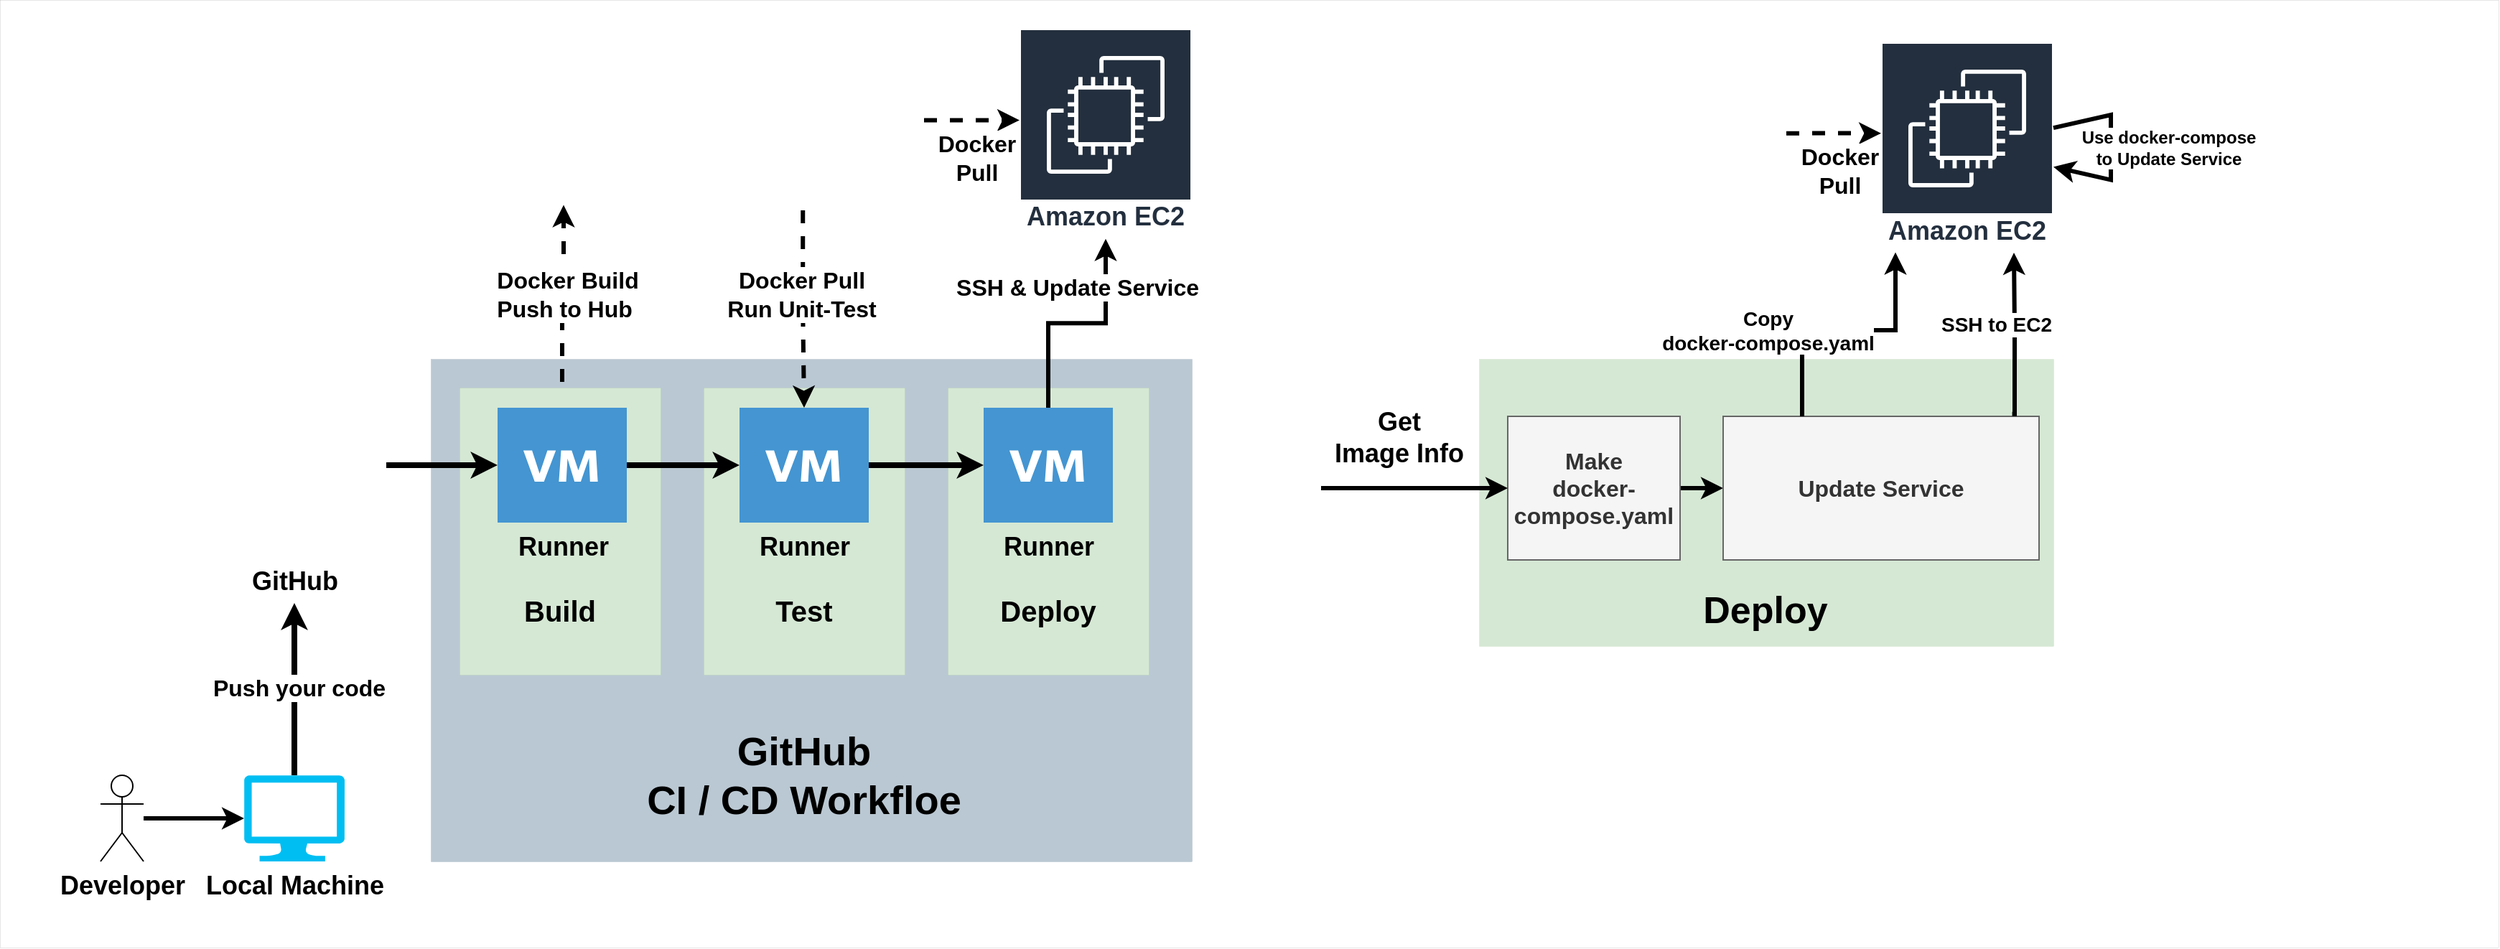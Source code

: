 <mxfile version="23.0.2" type="device">
  <diagram name="Page-1" id="A40tZgbPO38UvOKGLxVQ">
    <mxGraphModel dx="1272" dy="684" grid="1" gridSize="10" guides="1" tooltips="1" connect="1" arrows="1" fold="1" page="1" pageScale="1" pageWidth="850" pageHeight="1100" math="0" shadow="0">
      <root>
        <mxCell id="0" />
        <mxCell id="1" parent="0" />
        <mxCell id="6IhbB0oR6LDgzm3LvFJ9-1" value="" style="rounded=0;whiteSpace=wrap;html=1;strokeWidth=0;" parent="1" vertex="1">
          <mxGeometry y="10" width="1740" height="660" as="geometry" />
        </mxCell>
        <mxCell id="kWrb8g8LkhjeB9GRbZ16-13" value="" style="rounded=0;whiteSpace=wrap;html=1;fontStyle=1;fontSize=17;strokeWidth=0;fillColor=#bac8d3;strokeColor=#23445d;" parent="1" vertex="1">
          <mxGeometry x="300" y="260" width="530" height="350" as="geometry" />
        </mxCell>
        <mxCell id="kWrb8g8LkhjeB9GRbZ16-1" value="&lt;span&gt;&lt;font style=&quot;font-size: 18px;&quot;&gt;Developer&lt;/font&gt;&lt;/span&gt;" style="shape=umlActor;verticalLabelPosition=bottom;verticalAlign=top;html=1;fontStyle=1" parent="1" vertex="1">
          <mxGeometry x="70" y="550" width="30" height="60" as="geometry" />
        </mxCell>
        <mxCell id="kWrb8g8LkhjeB9GRbZ16-7" style="edgeStyle=orthogonalEdgeStyle;rounded=0;orthogonalLoop=1;jettySize=auto;html=1;strokeWidth=4;" parent="1" source="kWrb8g8LkhjeB9GRbZ16-2" edge="1">
          <mxGeometry relative="1" as="geometry">
            <mxPoint x="205" y="430" as="targetPoint" />
          </mxGeometry>
        </mxCell>
        <mxCell id="kWrb8g8LkhjeB9GRbZ16-8" value="&lt;font style=&quot;font-size: 16px;&quot;&gt;&lt;b&gt;Push your code&lt;/b&gt;&lt;/font&gt;" style="edgeLabel;html=1;align=center;verticalAlign=middle;resizable=0;points=[];" parent="kWrb8g8LkhjeB9GRbZ16-7" vertex="1" connectable="0">
          <mxGeometry x="0.022" y="-2" relative="1" as="geometry">
            <mxPoint as="offset" />
          </mxGeometry>
        </mxCell>
        <mxCell id="kWrb8g8LkhjeB9GRbZ16-2" value="&lt;b&gt;&lt;font style=&quot;font-size: 18px;&quot;&gt;Local Machine&lt;/font&gt;&lt;/b&gt;" style="verticalLabelPosition=bottom;html=1;verticalAlign=top;align=center;strokeColor=none;fillColor=#00BEF2;shape=mxgraph.azure.computer;pointerEvents=1;" parent="1" vertex="1">
          <mxGeometry x="170" y="550" width="70" height="60" as="geometry" />
        </mxCell>
        <mxCell id="kWrb8g8LkhjeB9GRbZ16-3" value="&lt;b&gt;&lt;font style=&quot;font-size: 18px;&quot;&gt;GitHub&lt;/font&gt;&lt;/b&gt;" style="shape=image;html=1;verticalAlign=top;verticalLabelPosition=bottom;labelBackgroundColor=#ffffff;imageAspect=0;aspect=fixed;image=https://cdn1.iconfinder.com/data/icons/unicons-line-vol-3/24/github-128.png" parent="1" vertex="1">
          <mxGeometry x="141" y="270" width="128" height="128" as="geometry" />
        </mxCell>
        <mxCell id="GKZ_zyy_n3Bdhf1aFYTJ-14" value="" style="edgeStyle=orthogonalEdgeStyle;rounded=0;orthogonalLoop=1;jettySize=auto;html=1;strokeWidth=3;dashed=1;" edge="1" parent="1" source="kWrb8g8LkhjeB9GRbZ16-14" target="GKZ_zyy_n3Bdhf1aFYTJ-12">
          <mxGeometry relative="1" as="geometry">
            <Array as="points">
              <mxPoint x="690" y="94" />
              <mxPoint x="690" y="94" />
            </Array>
          </mxGeometry>
        </mxCell>
        <mxCell id="GKZ_zyy_n3Bdhf1aFYTJ-15" value="Docker&lt;br style=&quot;font-size: 16px;&quot;&gt;Pull" style="edgeLabel;html=1;align=center;verticalAlign=middle;resizable=0;points=[];fontSize=16;fontStyle=1" vertex="1" connectable="0" parent="GKZ_zyy_n3Bdhf1aFYTJ-14">
          <mxGeometry x="-0.174" relative="1" as="geometry">
            <mxPoint x="9" y="26" as="offset" />
          </mxGeometry>
        </mxCell>
        <mxCell id="kWrb8g8LkhjeB9GRbZ16-14" value="" style="shape=image;verticalLabelPosition=bottom;labelBackgroundColor=default;verticalAlign=top;aspect=fixed;imageAspect=0;image=https://miro.medium.com/v2/resize:fit:734/0*sCPc1Ib1zT0Lg1vi.png;" parent="1" vertex="1">
          <mxGeometry x="340" y="30" width="303.5" height="127.35" as="geometry" />
        </mxCell>
        <mxCell id="kWrb8g8LkhjeB9GRbZ16-19" value="&lt;font style=&quot;font-size: 28px;&quot;&gt;GitHub&lt;br&gt;CI / CD Workfloe&lt;/font&gt;" style="text;html=1;strokeColor=none;fillColor=none;align=center;verticalAlign=middle;whiteSpace=wrap;rounded=0;fontStyle=1;fontSize=24;" parent="1" vertex="1">
          <mxGeometry x="420" y="535" width="280" height="30" as="geometry" />
        </mxCell>
        <mxCell id="kWrb8g8LkhjeB9GRbZ16-28" style="edgeStyle=orthogonalEdgeStyle;rounded=0;orthogonalLoop=1;jettySize=auto;html=1;entryX=0.173;entryY=0.964;entryDx=0;entryDy=0;entryPerimeter=0;fontSize=13;strokeWidth=3;dashed=1;" parent="1" source="kWrb8g8LkhjeB9GRbZ16-12" target="kWrb8g8LkhjeB9GRbZ16-14" edge="1">
          <mxGeometry relative="1" as="geometry" />
        </mxCell>
        <mxCell id="kWrb8g8LkhjeB9GRbZ16-29" value="&lt;b&gt;&lt;font style=&quot;font-size: 16px;&quot;&gt;Docker Build&lt;br&gt;Push to Hub&amp;nbsp;&lt;/font&gt;&lt;/b&gt;" style="edgeLabel;html=1;align=center;verticalAlign=middle;resizable=0;points=[];" parent="kWrb8g8LkhjeB9GRbZ16-28" vertex="1" connectable="0">
          <mxGeometry x="-0.028" relative="1" as="geometry">
            <mxPoint x="3" y="-11" as="offset" />
          </mxGeometry>
        </mxCell>
        <mxCell id="kWrb8g8LkhjeB9GRbZ16-35" style="edgeStyle=orthogonalEdgeStyle;rounded=0;orthogonalLoop=1;jettySize=auto;html=1;entryX=0;entryY=0.5;entryDx=0;entryDy=0;entryPerimeter=0;strokeWidth=3;" parent="1" source="kWrb8g8LkhjeB9GRbZ16-1" target="kWrb8g8LkhjeB9GRbZ16-2" edge="1">
          <mxGeometry relative="1" as="geometry" />
        </mxCell>
        <mxCell id="GKZ_zyy_n3Bdhf1aFYTJ-4" value="" style="group" vertex="1" connectable="0" parent="1">
          <mxGeometry x="320" y="280" width="140" height="200" as="geometry" />
        </mxCell>
        <mxCell id="kWrb8g8LkhjeB9GRbZ16-23" value="" style="rounded=0;whiteSpace=wrap;html=1;fillColor=#d5e8d4;strokeColor=#82b366;strokeWidth=0;" parent="GKZ_zyy_n3Bdhf1aFYTJ-4" vertex="1">
          <mxGeometry width="140" height="200" as="geometry" />
        </mxCell>
        <mxCell id="kWrb8g8LkhjeB9GRbZ16-12" value="&lt;b&gt;&lt;font style=&quot;font-size: 18px;&quot;&gt;Runner&lt;/font&gt;&lt;/b&gt;" style="shadow=0;dashed=0;html=1;strokeColor=none;fillColor=#4495D1;labelPosition=center;verticalLabelPosition=bottom;verticalAlign=top;align=center;outlineConnect=0;shape=mxgraph.veeam.2d.virtual_machine;" parent="GKZ_zyy_n3Bdhf1aFYTJ-4" vertex="1">
          <mxGeometry x="26.5" y="14" width="90" height="80" as="geometry" />
        </mxCell>
        <mxCell id="kWrb8g8LkhjeB9GRbZ16-24" value="&lt;b&gt;&lt;font style=&quot;font-size: 20px;&quot;&gt;Build&lt;/font&gt;&lt;/b&gt;" style="text;html=1;strokeColor=none;fillColor=none;align=center;verticalAlign=middle;whiteSpace=wrap;rounded=0;" parent="GKZ_zyy_n3Bdhf1aFYTJ-4" vertex="1">
          <mxGeometry x="40" y="140" width="60" height="30" as="geometry" />
        </mxCell>
        <mxCell id="GKZ_zyy_n3Bdhf1aFYTJ-5" value="" style="group" vertex="1" connectable="0" parent="1">
          <mxGeometry x="490" y="280" width="140" height="200" as="geometry" />
        </mxCell>
        <mxCell id="kWrb8g8LkhjeB9GRbZ16-26" value="" style="rounded=0;whiteSpace=wrap;html=1;fillColor=#d5e8d4;strokeColor=#82b366;strokeWidth=0;" parent="GKZ_zyy_n3Bdhf1aFYTJ-5" vertex="1">
          <mxGeometry width="140" height="200" as="geometry" />
        </mxCell>
        <mxCell id="kWrb8g8LkhjeB9GRbZ16-27" value="&lt;b&gt;&lt;font style=&quot;font-size: 20px;&quot;&gt;Test&lt;/font&gt;&lt;/b&gt;" style="text;html=1;strokeColor=none;fillColor=none;align=center;verticalAlign=middle;whiteSpace=wrap;rounded=0;" parent="GKZ_zyy_n3Bdhf1aFYTJ-5" vertex="1">
          <mxGeometry x="40" y="140" width="60" height="30" as="geometry" />
        </mxCell>
        <mxCell id="kWrb8g8LkhjeB9GRbZ16-15" value="&lt;b&gt;&lt;font style=&quot;font-size: 18px;&quot;&gt;Runner&lt;/font&gt;&lt;/b&gt;" style="shadow=0;dashed=0;html=1;strokeColor=none;fillColor=#4495D1;labelPosition=center;verticalLabelPosition=bottom;verticalAlign=top;align=center;outlineConnect=0;shape=mxgraph.veeam.2d.virtual_machine;" parent="GKZ_zyy_n3Bdhf1aFYTJ-5" vertex="1">
          <mxGeometry x="25" y="14" width="90" height="80" as="geometry" />
        </mxCell>
        <mxCell id="kWrb8g8LkhjeB9GRbZ16-16" style="edgeStyle=orthogonalEdgeStyle;rounded=0;orthogonalLoop=1;jettySize=auto;html=1;strokeWidth=4;jumpStyle=sharp;" parent="1" source="kWrb8g8LkhjeB9GRbZ16-3" target="kWrb8g8LkhjeB9GRbZ16-12" edge="1">
          <mxGeometry relative="1" as="geometry" />
        </mxCell>
        <mxCell id="kWrb8g8LkhjeB9GRbZ16-17" style="edgeStyle=orthogonalEdgeStyle;rounded=0;orthogonalLoop=1;jettySize=auto;html=1;strokeWidth=4;" parent="1" source="kWrb8g8LkhjeB9GRbZ16-12" target="kWrb8g8LkhjeB9GRbZ16-15" edge="1">
          <mxGeometry relative="1" as="geometry" />
        </mxCell>
        <mxCell id="kWrb8g8LkhjeB9GRbZ16-30" style="edgeStyle=orthogonalEdgeStyle;rounded=0;orthogonalLoop=1;jettySize=auto;html=1;exitX=0.722;exitY=0.993;exitDx=0;exitDy=0;exitPerimeter=0;strokeWidth=3;dashed=1;" parent="1" source="kWrb8g8LkhjeB9GRbZ16-14" target="kWrb8g8LkhjeB9GRbZ16-15" edge="1">
          <mxGeometry relative="1" as="geometry">
            <mxPoint x="579" y="170" as="sourcePoint" />
          </mxGeometry>
        </mxCell>
        <mxCell id="kWrb8g8LkhjeB9GRbZ16-34" value="&lt;b&gt;&lt;font style=&quot;font-size: 16px;&quot;&gt;Docker Pull&lt;br&gt;Run Unit-Test&lt;br&gt;&lt;/font&gt;&lt;/b&gt;" style="edgeLabel;html=1;align=center;verticalAlign=middle;resizable=0;points=[];" parent="kWrb8g8LkhjeB9GRbZ16-30" vertex="1" connectable="0">
          <mxGeometry x="-0.115" y="2" relative="1" as="geometry">
            <mxPoint x="-3" y="-3" as="offset" />
          </mxGeometry>
        </mxCell>
        <mxCell id="GKZ_zyy_n3Bdhf1aFYTJ-8" value="" style="group" vertex="1" connectable="0" parent="1">
          <mxGeometry x="660" y="280" width="140" height="200" as="geometry" />
        </mxCell>
        <mxCell id="GKZ_zyy_n3Bdhf1aFYTJ-1" value="" style="rounded=0;whiteSpace=wrap;html=1;fillColor=#d5e8d4;strokeColor=#82b366;strokeWidth=0;" vertex="1" parent="GKZ_zyy_n3Bdhf1aFYTJ-8">
          <mxGeometry width="140" height="200" as="geometry" />
        </mxCell>
        <mxCell id="GKZ_zyy_n3Bdhf1aFYTJ-2" value="&lt;b&gt;&lt;font style=&quot;font-size: 20px;&quot;&gt;Deploy&lt;/font&gt;&lt;/b&gt;" style="text;html=1;strokeColor=none;fillColor=none;align=center;verticalAlign=middle;whiteSpace=wrap;rounded=0;" vertex="1" parent="GKZ_zyy_n3Bdhf1aFYTJ-8">
          <mxGeometry x="40" y="140" width="60" height="30" as="geometry" />
        </mxCell>
        <mxCell id="GKZ_zyy_n3Bdhf1aFYTJ-3" value="&lt;b&gt;&lt;font style=&quot;font-size: 18px;&quot;&gt;Runner&lt;/font&gt;&lt;/b&gt;" style="shadow=0;dashed=0;html=1;strokeColor=none;fillColor=#4495D1;labelPosition=center;verticalLabelPosition=bottom;verticalAlign=top;align=center;outlineConnect=0;shape=mxgraph.veeam.2d.virtual_machine;" vertex="1" parent="GKZ_zyy_n3Bdhf1aFYTJ-8">
          <mxGeometry x="25" y="14" width="90" height="80" as="geometry" />
        </mxCell>
        <mxCell id="GKZ_zyy_n3Bdhf1aFYTJ-6" style="edgeStyle=orthogonalEdgeStyle;rounded=0;orthogonalLoop=1;jettySize=auto;html=1;strokeWidth=4;" edge="1" parent="1" source="kWrb8g8LkhjeB9GRbZ16-15" target="GKZ_zyy_n3Bdhf1aFYTJ-3">
          <mxGeometry relative="1" as="geometry">
            <mxPoint x="447" y="344" as="sourcePoint" />
            <mxPoint x="525" y="344" as="targetPoint" />
          </mxGeometry>
        </mxCell>
        <mxCell id="GKZ_zyy_n3Bdhf1aFYTJ-12" value="&lt;font style=&quot;font-size: 18px;&quot;&gt;Amazon EC2&lt;/font&gt;" style="sketch=0;outlineConnect=0;fontColor=#232F3E;gradientColor=none;strokeColor=#ffffff;fillColor=#232F3E;dashed=0;verticalLabelPosition=middle;verticalAlign=bottom;align=center;html=1;whiteSpace=wrap;fontSize=10;fontStyle=1;spacing=3;shape=mxgraph.aws4.productIcon;prIcon=mxgraph.aws4.ec2;" vertex="1" parent="1">
          <mxGeometry x="710" y="30" width="120" height="146.32" as="geometry" />
        </mxCell>
        <mxCell id="GKZ_zyy_n3Bdhf1aFYTJ-13" value="" style="edgeStyle=orthogonalEdgeStyle;rounded=0;orthogonalLoop=1;jettySize=auto;html=1;strokeWidth=3;" edge="1" parent="1" source="GKZ_zyy_n3Bdhf1aFYTJ-3" target="GKZ_zyy_n3Bdhf1aFYTJ-12">
          <mxGeometry relative="1" as="geometry" />
        </mxCell>
        <mxCell id="GKZ_zyy_n3Bdhf1aFYTJ-16" value="&lt;span style=&quot;font-size: 16px;&quot;&gt;&lt;b&gt;SSH &amp;amp; Update Service&lt;/b&gt;&lt;/span&gt;" style="edgeLabel;html=1;align=center;verticalAlign=middle;resizable=0;points=[];" vertex="1" connectable="0" parent="GKZ_zyy_n3Bdhf1aFYTJ-13">
          <mxGeometry x="0.003" y="1" relative="1" as="geometry">
            <mxPoint y="-24" as="offset" />
          </mxGeometry>
        </mxCell>
        <mxCell id="GKZ_zyy_n3Bdhf1aFYTJ-17" value="&lt;font style=&quot;font-size: 18px;&quot;&gt;Amazon EC2&lt;/font&gt;" style="sketch=0;outlineConnect=0;fontColor=#232F3E;gradientColor=none;strokeColor=#ffffff;fillColor=#232F3E;dashed=0;verticalLabelPosition=middle;verticalAlign=bottom;align=center;html=1;whiteSpace=wrap;fontSize=10;fontStyle=1;spacing=3;shape=mxgraph.aws4.productIcon;prIcon=mxgraph.aws4.ec2;" vertex="1" parent="1">
          <mxGeometry x="1310" y="39.49" width="120" height="146.32" as="geometry" />
        </mxCell>
        <mxCell id="GKZ_zyy_n3Bdhf1aFYTJ-18" value="" style="shape=image;verticalLabelPosition=bottom;labelBackgroundColor=default;verticalAlign=top;aspect=fixed;imageAspect=0;image=https://miro.medium.com/v2/resize:fit:734/0*sCPc1Ib1zT0Lg1vi.png;" vertex="1" parent="1">
          <mxGeometry x="940" y="39.49" width="303.5" height="127.35" as="geometry" />
        </mxCell>
        <mxCell id="GKZ_zyy_n3Bdhf1aFYTJ-19" value="" style="group" vertex="1" connectable="0" parent="1">
          <mxGeometry x="1030" y="260" width="400" height="200" as="geometry" />
        </mxCell>
        <mxCell id="GKZ_zyy_n3Bdhf1aFYTJ-20" value="" style="rounded=0;whiteSpace=wrap;html=1;fillColor=#d5e8d4;strokeColor=#82b366;strokeWidth=0;" vertex="1" parent="GKZ_zyy_n3Bdhf1aFYTJ-19">
          <mxGeometry width="400" height="200" as="geometry" />
        </mxCell>
        <mxCell id="GKZ_zyy_n3Bdhf1aFYTJ-21" value="&lt;span style=&quot;font-size: 26px;&quot;&gt;&lt;font style=&quot;font-size: 26px;&quot;&gt;Deploy&lt;/font&gt;&lt;/span&gt;" style="text;html=1;strokeColor=none;fillColor=none;align=center;verticalAlign=middle;whiteSpace=wrap;rounded=0;fontSize=26;fontStyle=1" vertex="1" parent="GKZ_zyy_n3Bdhf1aFYTJ-19">
          <mxGeometry x="134.29" y="160" width="131.42" height="30" as="geometry" />
        </mxCell>
        <mxCell id="GKZ_zyy_n3Bdhf1aFYTJ-30" value="" style="edgeStyle=orthogonalEdgeStyle;rounded=0;orthogonalLoop=1;jettySize=auto;html=1;strokeWidth=3;" edge="1" parent="GKZ_zyy_n3Bdhf1aFYTJ-19" source="GKZ_zyy_n3Bdhf1aFYTJ-26" target="GKZ_zyy_n3Bdhf1aFYTJ-29">
          <mxGeometry relative="1" as="geometry" />
        </mxCell>
        <mxCell id="GKZ_zyy_n3Bdhf1aFYTJ-26" value="&lt;b style=&quot;font-size: 16px;&quot;&gt;Make&lt;br&gt;docker-compose.yaml&lt;/b&gt;" style="rounded=0;whiteSpace=wrap;html=1;fillColor=#f5f5f5;strokeColor=#666666;fontColor=#333333;" vertex="1" parent="GKZ_zyy_n3Bdhf1aFYTJ-19">
          <mxGeometry x="20" y="40" width="120" height="100" as="geometry" />
        </mxCell>
        <mxCell id="GKZ_zyy_n3Bdhf1aFYTJ-29" value="&lt;span style=&quot;font-size: 16px;&quot;&gt;&lt;b&gt;Update Service&lt;/b&gt;&lt;/span&gt;" style="rounded=0;whiteSpace=wrap;html=1;fillColor=#f5f5f5;strokeColor=#666666;fontColor=#333333;" vertex="1" parent="GKZ_zyy_n3Bdhf1aFYTJ-19">
          <mxGeometry x="170" y="40" width="220" height="100" as="geometry" />
        </mxCell>
        <mxCell id="GKZ_zyy_n3Bdhf1aFYTJ-25" value="&lt;span style=&quot;font-size: 18px;&quot;&gt;&lt;font style=&quot;font-size: 18px;&quot;&gt;Get&lt;br&gt;Image Info&lt;br&gt;&lt;/font&gt;&lt;/span&gt;" style="text;html=1;strokeColor=none;fillColor=none;align=center;verticalAlign=middle;whiteSpace=wrap;rounded=0;fontSize=18;fontStyle=1" vertex="1" parent="1">
          <mxGeometry x="909.29" y="300" width="131.42" height="30" as="geometry" />
        </mxCell>
        <mxCell id="GKZ_zyy_n3Bdhf1aFYTJ-28" style="edgeStyle=orthogonalEdgeStyle;rounded=0;orthogonalLoop=1;jettySize=auto;html=1;strokeWidth=3;entryX=0;entryY=0.5;entryDx=0;entryDy=0;" edge="1" parent="1" target="GKZ_zyy_n3Bdhf1aFYTJ-26">
          <mxGeometry relative="1" as="geometry">
            <mxPoint x="920" y="350" as="sourcePoint" />
            <mxPoint x="695" y="344" as="targetPoint" />
            <Array as="points">
              <mxPoint x="920" y="350" />
            </Array>
          </mxGeometry>
        </mxCell>
        <mxCell id="GKZ_zyy_n3Bdhf1aFYTJ-31" style="edgeStyle=orthogonalEdgeStyle;rounded=0;orthogonalLoop=1;jettySize=auto;html=1;strokeWidth=3;exitX=0.25;exitY=0;exitDx=0;exitDy=0;" edge="1" parent="1" source="GKZ_zyy_n3Bdhf1aFYTJ-29" target="GKZ_zyy_n3Bdhf1aFYTJ-17">
          <mxGeometry relative="1" as="geometry">
            <mxPoint x="930" y="360" as="sourcePoint" />
            <mxPoint x="1060" y="360" as="targetPoint" />
            <Array as="points">
              <mxPoint x="1255" y="240" />
              <mxPoint x="1320" y="240" />
            </Array>
          </mxGeometry>
        </mxCell>
        <mxCell id="GKZ_zyy_n3Bdhf1aFYTJ-32" value="&lt;font style=&quot;font-size: 14px;&quot;&gt;&lt;b&gt;Copy &lt;br&gt;docker-compose.yaml&lt;/b&gt;&lt;/font&gt;" style="edgeLabel;html=1;align=center;verticalAlign=middle;resizable=0;points=[];" vertex="1" connectable="0" parent="GKZ_zyy_n3Bdhf1aFYTJ-31">
          <mxGeometry x="-0.179" y="1" relative="1" as="geometry">
            <mxPoint x="-38" y="1" as="offset" />
          </mxGeometry>
        </mxCell>
        <mxCell id="GKZ_zyy_n3Bdhf1aFYTJ-33" value="" style="edgeStyle=orthogonalEdgeStyle;rounded=0;orthogonalLoop=1;jettySize=auto;html=1;strokeWidth=3;dashed=1;" edge="1" parent="1">
          <mxGeometry relative="1" as="geometry">
            <mxPoint x="1244" y="102.82" as="sourcePoint" />
            <mxPoint x="1310" y="102.82" as="targetPoint" />
            <Array as="points">
              <mxPoint x="1290" y="102.82" />
              <mxPoint x="1290" y="102.82" />
            </Array>
          </mxGeometry>
        </mxCell>
        <mxCell id="GKZ_zyy_n3Bdhf1aFYTJ-34" value="Docker&lt;br style=&quot;font-size: 16px;&quot;&gt;Pull" style="edgeLabel;html=1;align=center;verticalAlign=middle;resizable=0;points=[];fontSize=16;fontStyle=1" vertex="1" connectable="0" parent="GKZ_zyy_n3Bdhf1aFYTJ-33">
          <mxGeometry x="-0.174" relative="1" as="geometry">
            <mxPoint x="9" y="26" as="offset" />
          </mxGeometry>
        </mxCell>
        <mxCell id="GKZ_zyy_n3Bdhf1aFYTJ-35" style="edgeStyle=orthogonalEdgeStyle;rounded=0;orthogonalLoop=1;jettySize=auto;html=1;strokeWidth=3;exitX=0.915;exitY=-0.016;exitDx=0;exitDy=0;exitPerimeter=0;" edge="1" parent="1" source="GKZ_zyy_n3Bdhf1aFYTJ-29">
          <mxGeometry relative="1" as="geometry">
            <mxPoint x="1337.5" y="300" as="sourcePoint" />
            <mxPoint x="1402.5" y="186" as="targetPoint" />
            <Array as="points">
              <mxPoint x="1403" y="298" />
              <mxPoint x="1403" y="240" />
            </Array>
          </mxGeometry>
        </mxCell>
        <mxCell id="GKZ_zyy_n3Bdhf1aFYTJ-37" value="&lt;font style=&quot;font-size: 14px;&quot;&gt;&lt;b&gt;SSH to EC2&lt;/b&gt;&lt;/font&gt;" style="edgeLabel;html=1;align=center;verticalAlign=middle;resizable=0;points=[];" vertex="1" connectable="0" parent="GKZ_zyy_n3Bdhf1aFYTJ-35">
          <mxGeometry x="0.13" y="-1" relative="1" as="geometry">
            <mxPoint x="-14" as="offset" />
          </mxGeometry>
        </mxCell>
        <mxCell id="GKZ_zyy_n3Bdhf1aFYTJ-40" value="" style="endArrow=classic;html=1;rounded=0;strokeWidth=3;" edge="1" parent="1" source="GKZ_zyy_n3Bdhf1aFYTJ-17" target="GKZ_zyy_n3Bdhf1aFYTJ-17">
          <mxGeometry width="50" height="50" relative="1" as="geometry">
            <mxPoint x="1140" y="250" as="sourcePoint" />
            <mxPoint x="1190" y="200" as="targetPoint" />
            <Array as="points">
              <mxPoint x="1470" y="90" />
            </Array>
          </mxGeometry>
        </mxCell>
        <mxCell id="GKZ_zyy_n3Bdhf1aFYTJ-42" value="&lt;font style=&quot;font-size: 12px;&quot;&gt;&lt;b&gt;Use docker-compose&lt;br&gt;to Update Service&lt;br&gt;&lt;/b&gt;&lt;/font&gt;" style="edgeLabel;html=1;align=center;verticalAlign=middle;resizable=0;points=[];" vertex="1" connectable="0" parent="GKZ_zyy_n3Bdhf1aFYTJ-40">
          <mxGeometry x="-0.136" y="1" relative="1" as="geometry">
            <mxPoint x="39" y="9" as="offset" />
          </mxGeometry>
        </mxCell>
      </root>
    </mxGraphModel>
  </diagram>
</mxfile>
